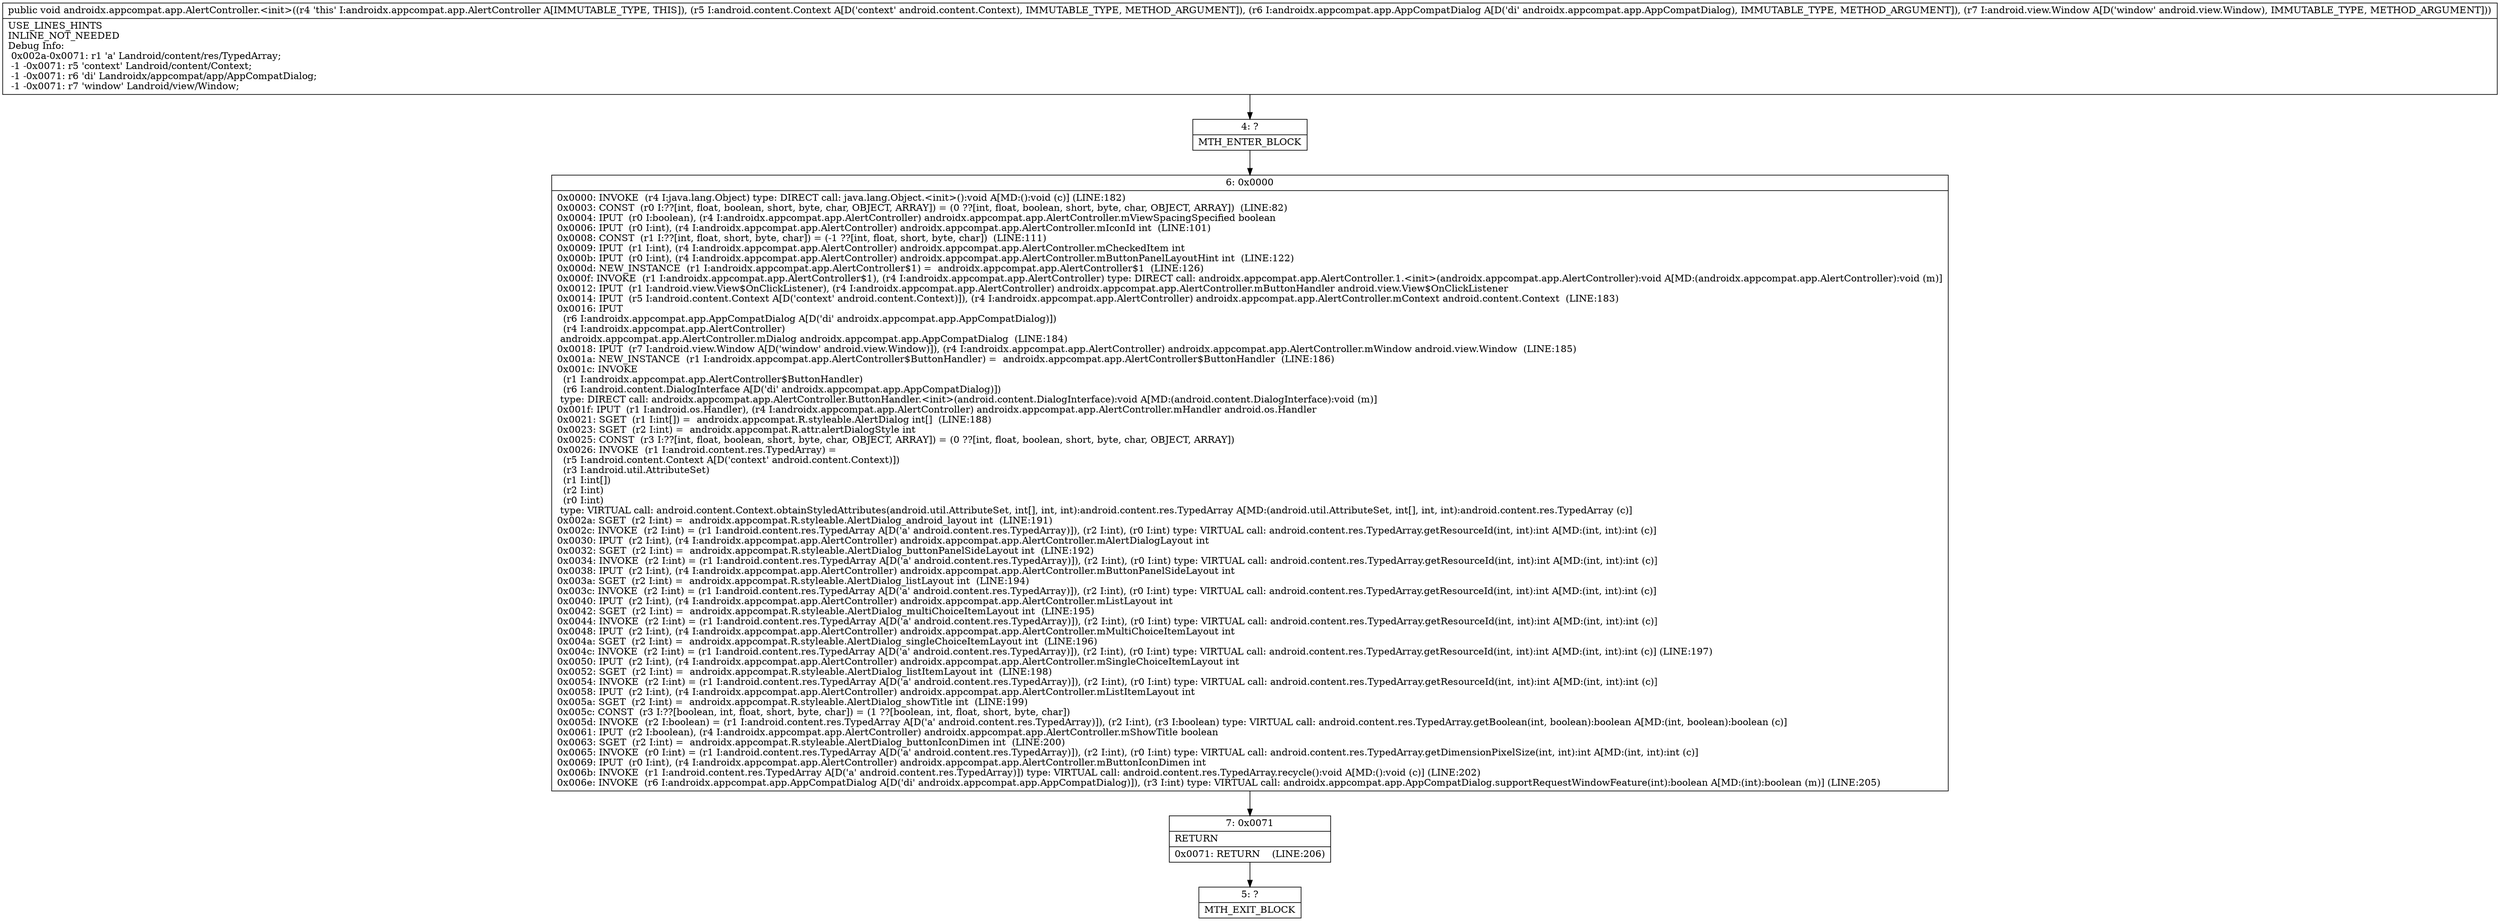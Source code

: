 digraph "CFG forandroidx.appcompat.app.AlertController.\<init\>(Landroid\/content\/Context;Landroidx\/appcompat\/app\/AppCompatDialog;Landroid\/view\/Window;)V" {
Node_4 [shape=record,label="{4\:\ ?|MTH_ENTER_BLOCK\l}"];
Node_6 [shape=record,label="{6\:\ 0x0000|0x0000: INVOKE  (r4 I:java.lang.Object) type: DIRECT call: java.lang.Object.\<init\>():void A[MD:():void (c)] (LINE:182)\l0x0003: CONST  (r0 I:??[int, float, boolean, short, byte, char, OBJECT, ARRAY]) = (0 ??[int, float, boolean, short, byte, char, OBJECT, ARRAY])  (LINE:82)\l0x0004: IPUT  (r0 I:boolean), (r4 I:androidx.appcompat.app.AlertController) androidx.appcompat.app.AlertController.mViewSpacingSpecified boolean \l0x0006: IPUT  (r0 I:int), (r4 I:androidx.appcompat.app.AlertController) androidx.appcompat.app.AlertController.mIconId int  (LINE:101)\l0x0008: CONST  (r1 I:??[int, float, short, byte, char]) = (\-1 ??[int, float, short, byte, char])  (LINE:111)\l0x0009: IPUT  (r1 I:int), (r4 I:androidx.appcompat.app.AlertController) androidx.appcompat.app.AlertController.mCheckedItem int \l0x000b: IPUT  (r0 I:int), (r4 I:androidx.appcompat.app.AlertController) androidx.appcompat.app.AlertController.mButtonPanelLayoutHint int  (LINE:122)\l0x000d: NEW_INSTANCE  (r1 I:androidx.appcompat.app.AlertController$1) =  androidx.appcompat.app.AlertController$1  (LINE:126)\l0x000f: INVOKE  (r1 I:androidx.appcompat.app.AlertController$1), (r4 I:androidx.appcompat.app.AlertController) type: DIRECT call: androidx.appcompat.app.AlertController.1.\<init\>(androidx.appcompat.app.AlertController):void A[MD:(androidx.appcompat.app.AlertController):void (m)]\l0x0012: IPUT  (r1 I:android.view.View$OnClickListener), (r4 I:androidx.appcompat.app.AlertController) androidx.appcompat.app.AlertController.mButtonHandler android.view.View$OnClickListener \l0x0014: IPUT  (r5 I:android.content.Context A[D('context' android.content.Context)]), (r4 I:androidx.appcompat.app.AlertController) androidx.appcompat.app.AlertController.mContext android.content.Context  (LINE:183)\l0x0016: IPUT  \l  (r6 I:androidx.appcompat.app.AppCompatDialog A[D('di' androidx.appcompat.app.AppCompatDialog)])\l  (r4 I:androidx.appcompat.app.AlertController)\l androidx.appcompat.app.AlertController.mDialog androidx.appcompat.app.AppCompatDialog  (LINE:184)\l0x0018: IPUT  (r7 I:android.view.Window A[D('window' android.view.Window)]), (r4 I:androidx.appcompat.app.AlertController) androidx.appcompat.app.AlertController.mWindow android.view.Window  (LINE:185)\l0x001a: NEW_INSTANCE  (r1 I:androidx.appcompat.app.AlertController$ButtonHandler) =  androidx.appcompat.app.AlertController$ButtonHandler  (LINE:186)\l0x001c: INVOKE  \l  (r1 I:androidx.appcompat.app.AlertController$ButtonHandler)\l  (r6 I:android.content.DialogInterface A[D('di' androidx.appcompat.app.AppCompatDialog)])\l type: DIRECT call: androidx.appcompat.app.AlertController.ButtonHandler.\<init\>(android.content.DialogInterface):void A[MD:(android.content.DialogInterface):void (m)]\l0x001f: IPUT  (r1 I:android.os.Handler), (r4 I:androidx.appcompat.app.AlertController) androidx.appcompat.app.AlertController.mHandler android.os.Handler \l0x0021: SGET  (r1 I:int[]) =  androidx.appcompat.R.styleable.AlertDialog int[]  (LINE:188)\l0x0023: SGET  (r2 I:int) =  androidx.appcompat.R.attr.alertDialogStyle int \l0x0025: CONST  (r3 I:??[int, float, boolean, short, byte, char, OBJECT, ARRAY]) = (0 ??[int, float, boolean, short, byte, char, OBJECT, ARRAY]) \l0x0026: INVOKE  (r1 I:android.content.res.TypedArray) = \l  (r5 I:android.content.Context A[D('context' android.content.Context)])\l  (r3 I:android.util.AttributeSet)\l  (r1 I:int[])\l  (r2 I:int)\l  (r0 I:int)\l type: VIRTUAL call: android.content.Context.obtainStyledAttributes(android.util.AttributeSet, int[], int, int):android.content.res.TypedArray A[MD:(android.util.AttributeSet, int[], int, int):android.content.res.TypedArray (c)]\l0x002a: SGET  (r2 I:int) =  androidx.appcompat.R.styleable.AlertDialog_android_layout int  (LINE:191)\l0x002c: INVOKE  (r2 I:int) = (r1 I:android.content.res.TypedArray A[D('a' android.content.res.TypedArray)]), (r2 I:int), (r0 I:int) type: VIRTUAL call: android.content.res.TypedArray.getResourceId(int, int):int A[MD:(int, int):int (c)]\l0x0030: IPUT  (r2 I:int), (r4 I:androidx.appcompat.app.AlertController) androidx.appcompat.app.AlertController.mAlertDialogLayout int \l0x0032: SGET  (r2 I:int) =  androidx.appcompat.R.styleable.AlertDialog_buttonPanelSideLayout int  (LINE:192)\l0x0034: INVOKE  (r2 I:int) = (r1 I:android.content.res.TypedArray A[D('a' android.content.res.TypedArray)]), (r2 I:int), (r0 I:int) type: VIRTUAL call: android.content.res.TypedArray.getResourceId(int, int):int A[MD:(int, int):int (c)]\l0x0038: IPUT  (r2 I:int), (r4 I:androidx.appcompat.app.AlertController) androidx.appcompat.app.AlertController.mButtonPanelSideLayout int \l0x003a: SGET  (r2 I:int) =  androidx.appcompat.R.styleable.AlertDialog_listLayout int  (LINE:194)\l0x003c: INVOKE  (r2 I:int) = (r1 I:android.content.res.TypedArray A[D('a' android.content.res.TypedArray)]), (r2 I:int), (r0 I:int) type: VIRTUAL call: android.content.res.TypedArray.getResourceId(int, int):int A[MD:(int, int):int (c)]\l0x0040: IPUT  (r2 I:int), (r4 I:androidx.appcompat.app.AlertController) androidx.appcompat.app.AlertController.mListLayout int \l0x0042: SGET  (r2 I:int) =  androidx.appcompat.R.styleable.AlertDialog_multiChoiceItemLayout int  (LINE:195)\l0x0044: INVOKE  (r2 I:int) = (r1 I:android.content.res.TypedArray A[D('a' android.content.res.TypedArray)]), (r2 I:int), (r0 I:int) type: VIRTUAL call: android.content.res.TypedArray.getResourceId(int, int):int A[MD:(int, int):int (c)]\l0x0048: IPUT  (r2 I:int), (r4 I:androidx.appcompat.app.AlertController) androidx.appcompat.app.AlertController.mMultiChoiceItemLayout int \l0x004a: SGET  (r2 I:int) =  androidx.appcompat.R.styleable.AlertDialog_singleChoiceItemLayout int  (LINE:196)\l0x004c: INVOKE  (r2 I:int) = (r1 I:android.content.res.TypedArray A[D('a' android.content.res.TypedArray)]), (r2 I:int), (r0 I:int) type: VIRTUAL call: android.content.res.TypedArray.getResourceId(int, int):int A[MD:(int, int):int (c)] (LINE:197)\l0x0050: IPUT  (r2 I:int), (r4 I:androidx.appcompat.app.AlertController) androidx.appcompat.app.AlertController.mSingleChoiceItemLayout int \l0x0052: SGET  (r2 I:int) =  androidx.appcompat.R.styleable.AlertDialog_listItemLayout int  (LINE:198)\l0x0054: INVOKE  (r2 I:int) = (r1 I:android.content.res.TypedArray A[D('a' android.content.res.TypedArray)]), (r2 I:int), (r0 I:int) type: VIRTUAL call: android.content.res.TypedArray.getResourceId(int, int):int A[MD:(int, int):int (c)]\l0x0058: IPUT  (r2 I:int), (r4 I:androidx.appcompat.app.AlertController) androidx.appcompat.app.AlertController.mListItemLayout int \l0x005a: SGET  (r2 I:int) =  androidx.appcompat.R.styleable.AlertDialog_showTitle int  (LINE:199)\l0x005c: CONST  (r3 I:??[boolean, int, float, short, byte, char]) = (1 ??[boolean, int, float, short, byte, char]) \l0x005d: INVOKE  (r2 I:boolean) = (r1 I:android.content.res.TypedArray A[D('a' android.content.res.TypedArray)]), (r2 I:int), (r3 I:boolean) type: VIRTUAL call: android.content.res.TypedArray.getBoolean(int, boolean):boolean A[MD:(int, boolean):boolean (c)]\l0x0061: IPUT  (r2 I:boolean), (r4 I:androidx.appcompat.app.AlertController) androidx.appcompat.app.AlertController.mShowTitle boolean \l0x0063: SGET  (r2 I:int) =  androidx.appcompat.R.styleable.AlertDialog_buttonIconDimen int  (LINE:200)\l0x0065: INVOKE  (r0 I:int) = (r1 I:android.content.res.TypedArray A[D('a' android.content.res.TypedArray)]), (r2 I:int), (r0 I:int) type: VIRTUAL call: android.content.res.TypedArray.getDimensionPixelSize(int, int):int A[MD:(int, int):int (c)]\l0x0069: IPUT  (r0 I:int), (r4 I:androidx.appcompat.app.AlertController) androidx.appcompat.app.AlertController.mButtonIconDimen int \l0x006b: INVOKE  (r1 I:android.content.res.TypedArray A[D('a' android.content.res.TypedArray)]) type: VIRTUAL call: android.content.res.TypedArray.recycle():void A[MD:():void (c)] (LINE:202)\l0x006e: INVOKE  (r6 I:androidx.appcompat.app.AppCompatDialog A[D('di' androidx.appcompat.app.AppCompatDialog)]), (r3 I:int) type: VIRTUAL call: androidx.appcompat.app.AppCompatDialog.supportRequestWindowFeature(int):boolean A[MD:(int):boolean (m)] (LINE:205)\l}"];
Node_7 [shape=record,label="{7\:\ 0x0071|RETURN\l|0x0071: RETURN    (LINE:206)\l}"];
Node_5 [shape=record,label="{5\:\ ?|MTH_EXIT_BLOCK\l}"];
MethodNode[shape=record,label="{public void androidx.appcompat.app.AlertController.\<init\>((r4 'this' I:androidx.appcompat.app.AlertController A[IMMUTABLE_TYPE, THIS]), (r5 I:android.content.Context A[D('context' android.content.Context), IMMUTABLE_TYPE, METHOD_ARGUMENT]), (r6 I:androidx.appcompat.app.AppCompatDialog A[D('di' androidx.appcompat.app.AppCompatDialog), IMMUTABLE_TYPE, METHOD_ARGUMENT]), (r7 I:android.view.Window A[D('window' android.view.Window), IMMUTABLE_TYPE, METHOD_ARGUMENT]))  | USE_LINES_HINTS\lINLINE_NOT_NEEDED\lDebug Info:\l  0x002a\-0x0071: r1 'a' Landroid\/content\/res\/TypedArray;\l  \-1 \-0x0071: r5 'context' Landroid\/content\/Context;\l  \-1 \-0x0071: r6 'di' Landroidx\/appcompat\/app\/AppCompatDialog;\l  \-1 \-0x0071: r7 'window' Landroid\/view\/Window;\l}"];
MethodNode -> Node_4;Node_4 -> Node_6;
Node_6 -> Node_7;
Node_7 -> Node_5;
}

